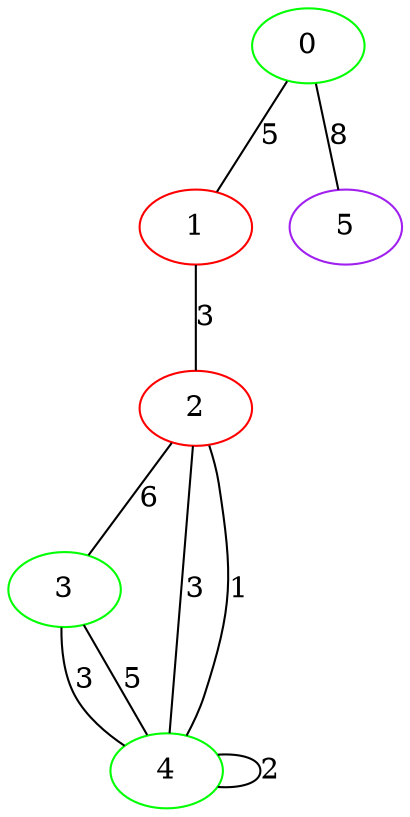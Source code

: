 graph "" {
0 [color=green, weight=2];
1 [color=red, weight=1];
2 [color=red, weight=1];
3 [color=green, weight=2];
4 [color=green, weight=2];
5 [color=purple, weight=4];
0 -- 1  [key=0, label=5];
0 -- 5  [key=0, label=8];
1 -- 2  [key=0, label=3];
2 -- 3  [key=0, label=6];
2 -- 4  [key=0, label=3];
2 -- 4  [key=1, label=1];
3 -- 4  [key=0, label=3];
3 -- 4  [key=1, label=5];
4 -- 4  [key=0, label=2];
}
